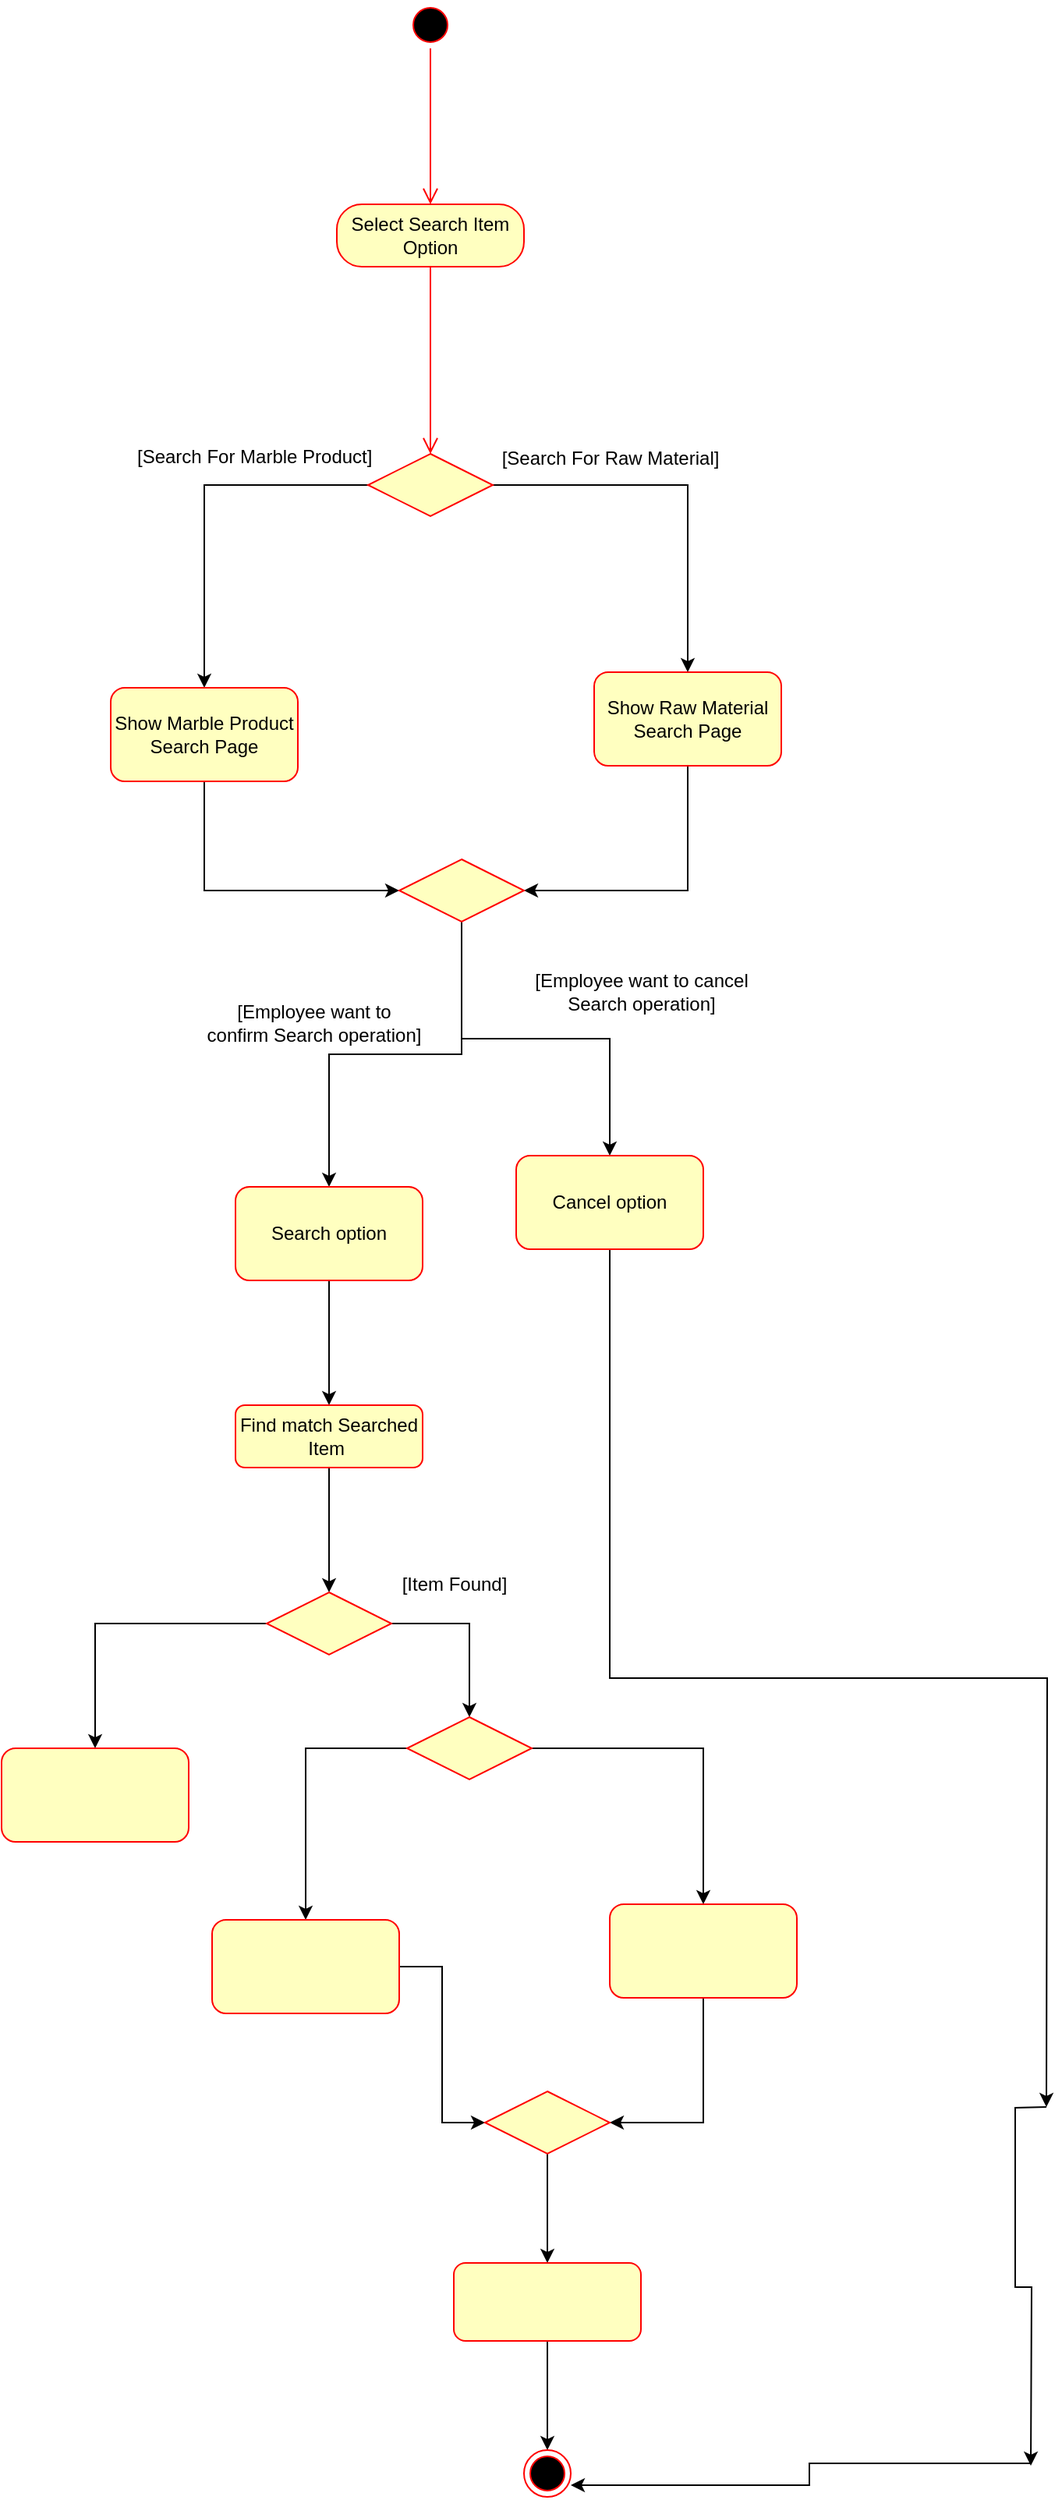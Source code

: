 <mxfile version="24.5.4" type="github">
  <diagram name="Page-1" id="JtY1rRcKG2LShpWBseo7">
    <mxGraphModel dx="1111" dy="1371" grid="1" gridSize="10" guides="1" tooltips="1" connect="1" arrows="1" fold="1" page="1" pageScale="1" pageWidth="850" pageHeight="1100" math="0" shadow="0">
      <root>
        <mxCell id="0" />
        <mxCell id="1" parent="0" />
        <mxCell id="jwqv7RkrauKRxxCW72jE-2" value="" style="ellipse;html=1;shape=startState;fillColor=#000000;strokeColor=#ff0000;" vertex="1" parent="1">
          <mxGeometry x="270" y="150" width="30" height="30" as="geometry" />
        </mxCell>
        <mxCell id="jwqv7RkrauKRxxCW72jE-3" value="" style="edgeStyle=orthogonalEdgeStyle;html=1;verticalAlign=bottom;endArrow=open;endSize=8;strokeColor=#ff0000;rounded=0;" edge="1" source="jwqv7RkrauKRxxCW72jE-2" parent="1" target="jwqv7RkrauKRxxCW72jE-13">
          <mxGeometry relative="1" as="geometry">
            <mxPoint x="285" y="300" as="targetPoint" />
          </mxGeometry>
        </mxCell>
        <mxCell id="jwqv7RkrauKRxxCW72jE-5" value="" style="edgeStyle=orthogonalEdgeStyle;html=1;verticalAlign=bottom;endArrow=open;endSize=8;strokeColor=#ff0000;rounded=0;exitX=0.5;exitY=1;exitDx=0;exitDy=0;" edge="1" source="jwqv7RkrauKRxxCW72jE-13" parent="1" target="jwqv7RkrauKRxxCW72jE-6">
          <mxGeometry relative="1" as="geometry">
            <mxPoint x="285" y="460" as="targetPoint" />
            <mxPoint x="285" y="340" as="sourcePoint" />
          </mxGeometry>
        </mxCell>
        <mxCell id="jwqv7RkrauKRxxCW72jE-12" value="" style="edgeStyle=orthogonalEdgeStyle;rounded=0;orthogonalLoop=1;jettySize=auto;html=1;" edge="1" parent="1" source="jwqv7RkrauKRxxCW72jE-6" target="jwqv7RkrauKRxxCW72jE-11">
          <mxGeometry relative="1" as="geometry" />
        </mxCell>
        <mxCell id="jwqv7RkrauKRxxCW72jE-17" value="" style="edgeStyle=orthogonalEdgeStyle;rounded=0;orthogonalLoop=1;jettySize=auto;html=1;" edge="1" parent="1" source="jwqv7RkrauKRxxCW72jE-6" target="jwqv7RkrauKRxxCW72jE-16">
          <mxGeometry relative="1" as="geometry" />
        </mxCell>
        <mxCell id="jwqv7RkrauKRxxCW72jE-6" value="" style="rhombus;whiteSpace=wrap;html=1;fontColor=#000000;fillColor=#ffffc0;strokeColor=#ff0000;" vertex="1" parent="1">
          <mxGeometry x="245" y="440" width="80" height="40" as="geometry" />
        </mxCell>
        <mxCell id="jwqv7RkrauKRxxCW72jE-24" style="edgeStyle=orthogonalEdgeStyle;rounded=0;orthogonalLoop=1;jettySize=auto;html=1;exitX=0.5;exitY=1;exitDx=0;exitDy=0;entryX=0;entryY=0.5;entryDx=0;entryDy=0;" edge="1" parent="1" source="jwqv7RkrauKRxxCW72jE-11" target="jwqv7RkrauKRxxCW72jE-18">
          <mxGeometry relative="1" as="geometry" />
        </mxCell>
        <mxCell id="jwqv7RkrauKRxxCW72jE-11" value="Show Marble Product&lt;br&gt;Search Page" style="rounded=1;whiteSpace=wrap;html=1;fillColor=#ffffc0;strokeColor=#ff0000;fontColor=#000000;" vertex="1" parent="1">
          <mxGeometry x="80" y="590" width="120" height="60" as="geometry" />
        </mxCell>
        <mxCell id="jwqv7RkrauKRxxCW72jE-13" value="Select Search Item&lt;br&gt;Option" style="rounded=1;whiteSpace=wrap;html=1;arcSize=40;fontColor=#000000;fillColor=#ffffc0;strokeColor=#ff0000;" vertex="1" parent="1">
          <mxGeometry x="225" y="280" width="120" height="40" as="geometry" />
        </mxCell>
        <mxCell id="jwqv7RkrauKRxxCW72jE-23" style="edgeStyle=orthogonalEdgeStyle;rounded=0;orthogonalLoop=1;jettySize=auto;html=1;exitX=0.5;exitY=1;exitDx=0;exitDy=0;entryX=1;entryY=0.5;entryDx=0;entryDy=0;" edge="1" parent="1" source="jwqv7RkrauKRxxCW72jE-16" target="jwqv7RkrauKRxxCW72jE-18">
          <mxGeometry relative="1" as="geometry" />
        </mxCell>
        <mxCell id="jwqv7RkrauKRxxCW72jE-16" value="Show Raw Material&lt;br&gt;Search Page" style="rounded=1;whiteSpace=wrap;html=1;fillColor=#ffffc0;strokeColor=#ff0000;fontColor=#000000;" vertex="1" parent="1">
          <mxGeometry x="390" y="580" width="120" height="60" as="geometry" />
        </mxCell>
        <mxCell id="jwqv7RkrauKRxxCW72jE-28" value="" style="edgeStyle=orthogonalEdgeStyle;rounded=0;orthogonalLoop=1;jettySize=auto;html=1;" edge="1" parent="1" source="jwqv7RkrauKRxxCW72jE-18" target="jwqv7RkrauKRxxCW72jE-27">
          <mxGeometry relative="1" as="geometry" />
        </mxCell>
        <mxCell id="jwqv7RkrauKRxxCW72jE-30" value="" style="edgeStyle=orthogonalEdgeStyle;rounded=0;orthogonalLoop=1;jettySize=auto;html=1;" edge="1" parent="1" source="jwqv7RkrauKRxxCW72jE-18" target="jwqv7RkrauKRxxCW72jE-29">
          <mxGeometry relative="1" as="geometry" />
        </mxCell>
        <mxCell id="jwqv7RkrauKRxxCW72jE-18" value="" style="rhombus;whiteSpace=wrap;html=1;fontColor=#000000;fillColor=#ffffc0;strokeColor=#ff0000;" vertex="1" parent="1">
          <mxGeometry x="265" y="700" width="80" height="40" as="geometry" />
        </mxCell>
        <mxCell id="jwqv7RkrauKRxxCW72jE-22" value="[Search For Raw Material]" style="text;html=1;align=center;verticalAlign=middle;resizable=0;points=[];autosize=1;strokeColor=none;fillColor=none;" vertex="1" parent="1">
          <mxGeometry x="320" y="428" width="160" height="30" as="geometry" />
        </mxCell>
        <mxCell id="jwqv7RkrauKRxxCW72jE-32" value="" style="edgeStyle=orthogonalEdgeStyle;rounded=0;orthogonalLoop=1;jettySize=auto;html=1;" edge="1" parent="1" source="jwqv7RkrauKRxxCW72jE-27" target="jwqv7RkrauKRxxCW72jE-31">
          <mxGeometry relative="1" as="geometry" />
        </mxCell>
        <mxCell id="jwqv7RkrauKRxxCW72jE-27" value="Search option" style="rounded=1;whiteSpace=wrap;html=1;fillColor=#ffffc0;strokeColor=#ff0000;fontColor=#000000;" vertex="1" parent="1">
          <mxGeometry x="160" y="910" width="120" height="60" as="geometry" />
        </mxCell>
        <mxCell id="jwqv7RkrauKRxxCW72jE-58" style="edgeStyle=orthogonalEdgeStyle;rounded=0;orthogonalLoop=1;jettySize=auto;html=1;exitX=0.5;exitY=1;exitDx=0;exitDy=0;" edge="1" parent="1" source="jwqv7RkrauKRxxCW72jE-29">
          <mxGeometry relative="1" as="geometry">
            <mxPoint x="680.0" y="1500" as="targetPoint" />
          </mxGeometry>
        </mxCell>
        <mxCell id="jwqv7RkrauKRxxCW72jE-29" value="Cancel option" style="rounded=1;whiteSpace=wrap;html=1;fillColor=#ffffc0;strokeColor=#ff0000;fontColor=#000000;" vertex="1" parent="1">
          <mxGeometry x="340" y="890" width="120" height="60" as="geometry" />
        </mxCell>
        <mxCell id="jwqv7RkrauKRxxCW72jE-39" style="edgeStyle=orthogonalEdgeStyle;rounded=0;orthogonalLoop=1;jettySize=auto;html=1;entryX=0.5;entryY=0;entryDx=0;entryDy=0;" edge="1" parent="1" source="jwqv7RkrauKRxxCW72jE-31" target="jwqv7RkrauKRxxCW72jE-35">
          <mxGeometry relative="1" as="geometry" />
        </mxCell>
        <mxCell id="jwqv7RkrauKRxxCW72jE-31" value="Find match Searched&lt;br&gt;Item&amp;nbsp;" style="rounded=1;whiteSpace=wrap;html=1;fillColor=#ffffc0;strokeColor=#ff0000;fontColor=#000000;" vertex="1" parent="1">
          <mxGeometry x="160" y="1050" width="120" height="40" as="geometry" />
        </mxCell>
        <mxCell id="jwqv7RkrauKRxxCW72jE-42" value="" style="edgeStyle=orthogonalEdgeStyle;rounded=0;orthogonalLoop=1;jettySize=auto;html=1;" edge="1" parent="1" source="jwqv7RkrauKRxxCW72jE-35" target="jwqv7RkrauKRxxCW72jE-41">
          <mxGeometry relative="1" as="geometry" />
        </mxCell>
        <mxCell id="jwqv7RkrauKRxxCW72jE-44" style="edgeStyle=orthogonalEdgeStyle;rounded=0;orthogonalLoop=1;jettySize=auto;html=1;exitX=1;exitY=0.5;exitDx=0;exitDy=0;entryX=0.5;entryY=0;entryDx=0;entryDy=0;" edge="1" parent="1" source="jwqv7RkrauKRxxCW72jE-35" target="jwqv7RkrauKRxxCW72jE-43">
          <mxGeometry relative="1" as="geometry" />
        </mxCell>
        <mxCell id="jwqv7RkrauKRxxCW72jE-35" value="" style="rhombus;whiteSpace=wrap;html=1;fontColor=#000000;fillColor=#ffffc0;strokeColor=#ff0000;" vertex="1" parent="1">
          <mxGeometry x="180" y="1170" width="80" height="40" as="geometry" />
        </mxCell>
        <mxCell id="jwqv7RkrauKRxxCW72jE-41" value="" style="rounded=1;whiteSpace=wrap;html=1;fillColor=#ffffc0;strokeColor=#ff0000;fontColor=#000000;" vertex="1" parent="1">
          <mxGeometry x="10" y="1270" width="120" height="60" as="geometry" />
        </mxCell>
        <mxCell id="jwqv7RkrauKRxxCW72jE-47" value="" style="edgeStyle=orthogonalEdgeStyle;rounded=0;orthogonalLoop=1;jettySize=auto;html=1;" edge="1" parent="1" source="jwqv7RkrauKRxxCW72jE-43" target="jwqv7RkrauKRxxCW72jE-46">
          <mxGeometry relative="1" as="geometry" />
        </mxCell>
        <mxCell id="jwqv7RkrauKRxxCW72jE-49" value="" style="edgeStyle=orthogonalEdgeStyle;rounded=0;orthogonalLoop=1;jettySize=auto;html=1;" edge="1" parent="1" source="jwqv7RkrauKRxxCW72jE-43" target="jwqv7RkrauKRxxCW72jE-48">
          <mxGeometry relative="1" as="geometry" />
        </mxCell>
        <mxCell id="jwqv7RkrauKRxxCW72jE-43" value="" style="rhombus;whiteSpace=wrap;html=1;fontColor=#000000;fillColor=#ffffc0;strokeColor=#ff0000;" vertex="1" parent="1">
          <mxGeometry x="270" y="1250" width="80" height="40" as="geometry" />
        </mxCell>
        <mxCell id="jwqv7RkrauKRxxCW72jE-52" style="edgeStyle=orthogonalEdgeStyle;rounded=0;orthogonalLoop=1;jettySize=auto;html=1;entryX=0;entryY=0.5;entryDx=0;entryDy=0;" edge="1" parent="1" source="jwqv7RkrauKRxxCW72jE-46" target="jwqv7RkrauKRxxCW72jE-50">
          <mxGeometry relative="1" as="geometry" />
        </mxCell>
        <mxCell id="jwqv7RkrauKRxxCW72jE-46" value="" style="rounded=1;whiteSpace=wrap;html=1;fillColor=#ffffc0;strokeColor=#ff0000;fontColor=#000000;" vertex="1" parent="1">
          <mxGeometry x="145" y="1380" width="120" height="60" as="geometry" />
        </mxCell>
        <mxCell id="jwqv7RkrauKRxxCW72jE-51" style="edgeStyle=orthogonalEdgeStyle;rounded=0;orthogonalLoop=1;jettySize=auto;html=1;entryX=1;entryY=0.5;entryDx=0;entryDy=0;" edge="1" parent="1" source="jwqv7RkrauKRxxCW72jE-48" target="jwqv7RkrauKRxxCW72jE-50">
          <mxGeometry relative="1" as="geometry" />
        </mxCell>
        <mxCell id="jwqv7RkrauKRxxCW72jE-48" value="" style="rounded=1;whiteSpace=wrap;html=1;fillColor=#ffffc0;strokeColor=#ff0000;fontColor=#000000;" vertex="1" parent="1">
          <mxGeometry x="400" y="1370" width="120" height="60" as="geometry" />
        </mxCell>
        <mxCell id="jwqv7RkrauKRxxCW72jE-54" value="" style="edgeStyle=orthogonalEdgeStyle;rounded=0;orthogonalLoop=1;jettySize=auto;html=1;" edge="1" parent="1" source="jwqv7RkrauKRxxCW72jE-50" target="jwqv7RkrauKRxxCW72jE-53">
          <mxGeometry relative="1" as="geometry" />
        </mxCell>
        <mxCell id="jwqv7RkrauKRxxCW72jE-50" value="" style="rhombus;whiteSpace=wrap;html=1;fontColor=#000000;fillColor=#ffffc0;strokeColor=#ff0000;" vertex="1" parent="1">
          <mxGeometry x="320" y="1490" width="80" height="40" as="geometry" />
        </mxCell>
        <mxCell id="jwqv7RkrauKRxxCW72jE-56" style="edgeStyle=orthogonalEdgeStyle;rounded=0;orthogonalLoop=1;jettySize=auto;html=1;entryX=0.5;entryY=0;entryDx=0;entryDy=0;" edge="1" parent="1" source="jwqv7RkrauKRxxCW72jE-53" target="jwqv7RkrauKRxxCW72jE-55">
          <mxGeometry relative="1" as="geometry" />
        </mxCell>
        <mxCell id="jwqv7RkrauKRxxCW72jE-53" value="" style="rounded=1;whiteSpace=wrap;html=1;fillColor=#ffffc0;strokeColor=#ff0000;fontColor=#000000;" vertex="1" parent="1">
          <mxGeometry x="300" y="1600" width="120" height="50" as="geometry" />
        </mxCell>
        <mxCell id="jwqv7RkrauKRxxCW72jE-55" value="" style="ellipse;html=1;shape=endState;fillColor=#000000;strokeColor=#ff0000;" vertex="1" parent="1">
          <mxGeometry x="345" y="1720" width="30" height="30" as="geometry" />
        </mxCell>
        <mxCell id="jwqv7RkrauKRxxCW72jE-59" style="edgeStyle=orthogonalEdgeStyle;rounded=0;orthogonalLoop=1;jettySize=auto;html=1;" edge="1" parent="1">
          <mxGeometry relative="1" as="geometry">
            <mxPoint x="670" y="1730" as="targetPoint" />
            <mxPoint x="680" y="1500" as="sourcePoint" />
          </mxGeometry>
        </mxCell>
        <mxCell id="jwqv7RkrauKRxxCW72jE-60" style="edgeStyle=orthogonalEdgeStyle;rounded=0;orthogonalLoop=1;jettySize=auto;html=1;entryX=1;entryY=0.5;entryDx=0;entryDy=0;" edge="1" parent="1">
          <mxGeometry relative="1" as="geometry">
            <mxPoint x="375" y="1742.5" as="targetPoint" />
            <mxPoint x="670" y="1720" as="sourcePoint" />
            <Array as="points">
              <mxPoint x="528" y="1728.5" />
              <mxPoint x="528" y="1742.5" />
            </Array>
          </mxGeometry>
        </mxCell>
        <mxCell id="jwqv7RkrauKRxxCW72jE-61" value="[Search For Marble Product]" style="text;whiteSpace=wrap;html=1;" vertex="1" parent="1">
          <mxGeometry x="95" y="428" width="170" height="40" as="geometry" />
        </mxCell>
        <mxCell id="jwqv7RkrauKRxxCW72jE-62" value="[Employee want to cancel &lt;br&gt;Search operation]" style="text;html=1;align=center;verticalAlign=middle;resizable=0;points=[];autosize=1;strokeColor=none;fillColor=none;" vertex="1" parent="1">
          <mxGeometry x="340" y="765" width="160" height="40" as="geometry" />
        </mxCell>
        <mxCell id="jwqv7RkrauKRxxCW72jE-63" value="[Employee want to&lt;br&gt;confirm Search operation]" style="text;html=1;align=center;verticalAlign=middle;resizable=0;points=[];autosize=1;strokeColor=none;fillColor=none;" vertex="1" parent="1">
          <mxGeometry x="130" y="785" width="160" height="40" as="geometry" />
        </mxCell>
        <mxCell id="jwqv7RkrauKRxxCW72jE-64" value="[Item Found]" style="text;html=1;align=center;verticalAlign=middle;resizable=0;points=[];autosize=1;strokeColor=none;fillColor=none;" vertex="1" parent="1">
          <mxGeometry x="255" y="1150" width="90" height="30" as="geometry" />
        </mxCell>
      </root>
    </mxGraphModel>
  </diagram>
</mxfile>
